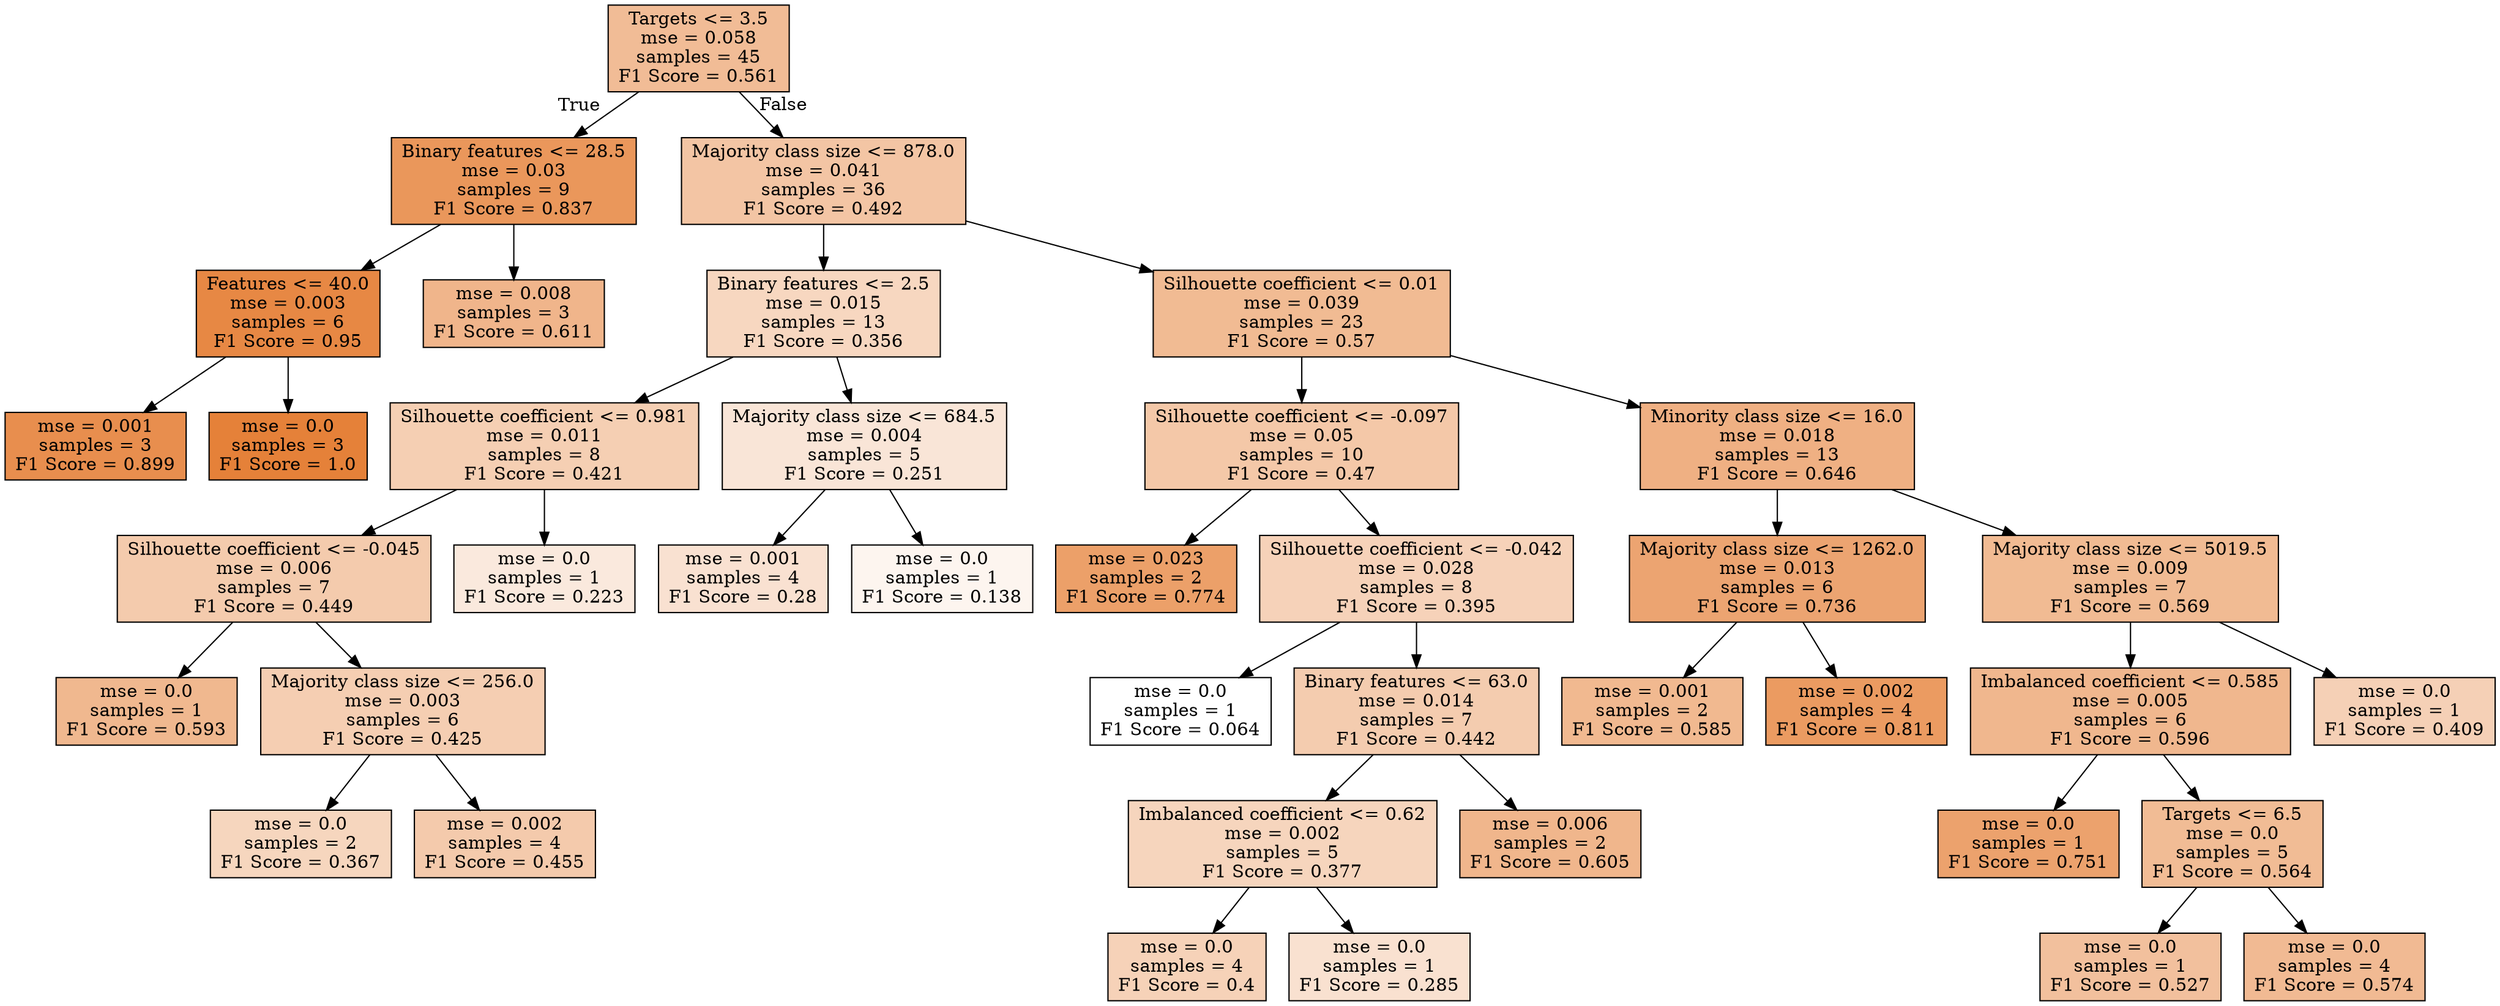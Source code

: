 digraph Tree {
node [shape=box, style="filled", color="black"] ;
0 [label="Targets <= 3.5\nmse = 0.058\nsamples = 45\nF1 Score = 0.561", fillcolor="#e5813987"] ;
1 [label="Binary features <= 28.5\nmse = 0.03\nsamples = 9\nF1 Score = 0.837", fillcolor="#e58139d3"] ;
0 -> 1 [labeldistance=2.5, labelangle=45, headlabel="True"] ;
2 [label="Features <= 40.0\nmse = 0.003\nsamples = 6\nF1 Score = 0.95", fillcolor="#e58139f1"] ;
1 -> 2 ;
3 [label="mse = 0.001\nsamples = 3\nF1 Score = 0.899", fillcolor="#e58139e4"] ;
2 -> 3 ;
4 [label="mse = 0.0\nsamples = 3\nF1 Score = 1.0", fillcolor="#e58139ff"] ;
2 -> 4 ;
5 [label="mse = 0.008\nsamples = 3\nF1 Score = 0.611", fillcolor="#e5813995"] ;
1 -> 5 ;
6 [label="Majority class size <= 878.0\nmse = 0.041\nsamples = 36\nF1 Score = 0.492", fillcolor="#e5813975"] ;
0 -> 6 [labeldistance=2.5, labelangle=-45, headlabel="False"] ;
7 [label="Binary features <= 2.5\nmse = 0.015\nsamples = 13\nF1 Score = 0.356", fillcolor="#e5813950"] ;
6 -> 7 ;
8 [label="Silhouette coefficient <= 0.981\nmse = 0.011\nsamples = 8\nF1 Score = 0.421", fillcolor="#e5813961"] ;
7 -> 8 ;
9 [label="Silhouette coefficient <= -0.045\nmse = 0.006\nsamples = 7\nF1 Score = 0.449", fillcolor="#e5813969"] ;
8 -> 9 ;
10 [label="mse = 0.0\nsamples = 1\nF1 Score = 0.593", fillcolor="#e5813990"] ;
9 -> 10 ;
11 [label="Majority class size <= 256.0\nmse = 0.003\nsamples = 6\nF1 Score = 0.425", fillcolor="#e5813962"] ;
9 -> 11 ;
12 [label="mse = 0.0\nsamples = 2\nF1 Score = 0.367", fillcolor="#e5813953"] ;
11 -> 12 ;
13 [label="mse = 0.002\nsamples = 4\nF1 Score = 0.455", fillcolor="#e581396a"] ;
11 -> 13 ;
14 [label="mse = 0.0\nsamples = 1\nF1 Score = 0.223", fillcolor="#e581392b"] ;
8 -> 14 ;
15 [label="Majority class size <= 684.5\nmse = 0.004\nsamples = 5\nF1 Score = 0.251", fillcolor="#e5813933"] ;
7 -> 15 ;
16 [label="mse = 0.001\nsamples = 4\nF1 Score = 0.28", fillcolor="#e581393b"] ;
15 -> 16 ;
17 [label="mse = 0.0\nsamples = 1\nF1 Score = 0.138", fillcolor="#e5813914"] ;
15 -> 17 ;
18 [label="Silhouette coefficient <= 0.01\nmse = 0.039\nsamples = 23\nF1 Score = 0.57", fillcolor="#e581398a"] ;
6 -> 18 ;
19 [label="Silhouette coefficient <= -0.097\nmse = 0.05\nsamples = 10\nF1 Score = 0.47", fillcolor="#e581396f"] ;
18 -> 19 ;
20 [label="mse = 0.023\nsamples = 2\nF1 Score = 0.774", fillcolor="#e58139c1"] ;
19 -> 20 ;
21 [label="Silhouette coefficient <= -0.042\nmse = 0.028\nsamples = 8\nF1 Score = 0.395", fillcolor="#e581395a"] ;
19 -> 21 ;
22 [label="mse = 0.0\nsamples = 1\nF1 Score = 0.064", fillcolor="#e5813900"] ;
21 -> 22 ;
23 [label="Binary features <= 63.0\nmse = 0.014\nsamples = 7\nF1 Score = 0.442", fillcolor="#e5813967"] ;
21 -> 23 ;
24 [label="Imbalanced coefficient <= 0.62\nmse = 0.002\nsamples = 5\nF1 Score = 0.377", fillcolor="#e5813955"] ;
23 -> 24 ;
25 [label="mse = 0.0\nsamples = 4\nF1 Score = 0.4", fillcolor="#e581395b"] ;
24 -> 25 ;
26 [label="mse = 0.0\nsamples = 1\nF1 Score = 0.285", fillcolor="#e581393c"] ;
24 -> 26 ;
27 [label="mse = 0.006\nsamples = 2\nF1 Score = 0.605", fillcolor="#e5813993"] ;
23 -> 27 ;
28 [label="Minority class size <= 16.0\nmse = 0.018\nsamples = 13\nF1 Score = 0.646", fillcolor="#e581399f"] ;
18 -> 28 ;
29 [label="Majority class size <= 1262.0\nmse = 0.013\nsamples = 6\nF1 Score = 0.736", fillcolor="#e58139b7"] ;
28 -> 29 ;
30 [label="mse = 0.001\nsamples = 2\nF1 Score = 0.585", fillcolor="#e581398e"] ;
29 -> 30 ;
31 [label="mse = 0.002\nsamples = 4\nF1 Score = 0.811", fillcolor="#e58139cb"] ;
29 -> 31 ;
32 [label="Majority class size <= 5019.5\nmse = 0.009\nsamples = 7\nF1 Score = 0.569", fillcolor="#e581398a"] ;
28 -> 32 ;
33 [label="Imbalanced coefficient <= 0.585\nmse = 0.005\nsamples = 6\nF1 Score = 0.596", fillcolor="#e5813991"] ;
32 -> 33 ;
34 [label="mse = 0.0\nsamples = 1\nF1 Score = 0.751", fillcolor="#e58139bb"] ;
33 -> 34 ;
35 [label="Targets <= 6.5\nmse = 0.0\nsamples = 5\nF1 Score = 0.564", fillcolor="#e5813988"] ;
33 -> 35 ;
36 [label="mse = 0.0\nsamples = 1\nF1 Score = 0.527", fillcolor="#e581397e"] ;
35 -> 36 ;
37 [label="mse = 0.0\nsamples = 4\nF1 Score = 0.574", fillcolor="#e581398b"] ;
35 -> 37 ;
38 [label="mse = 0.0\nsamples = 1\nF1 Score = 0.409", fillcolor="#e581395e"] ;
32 -> 38 ;
}